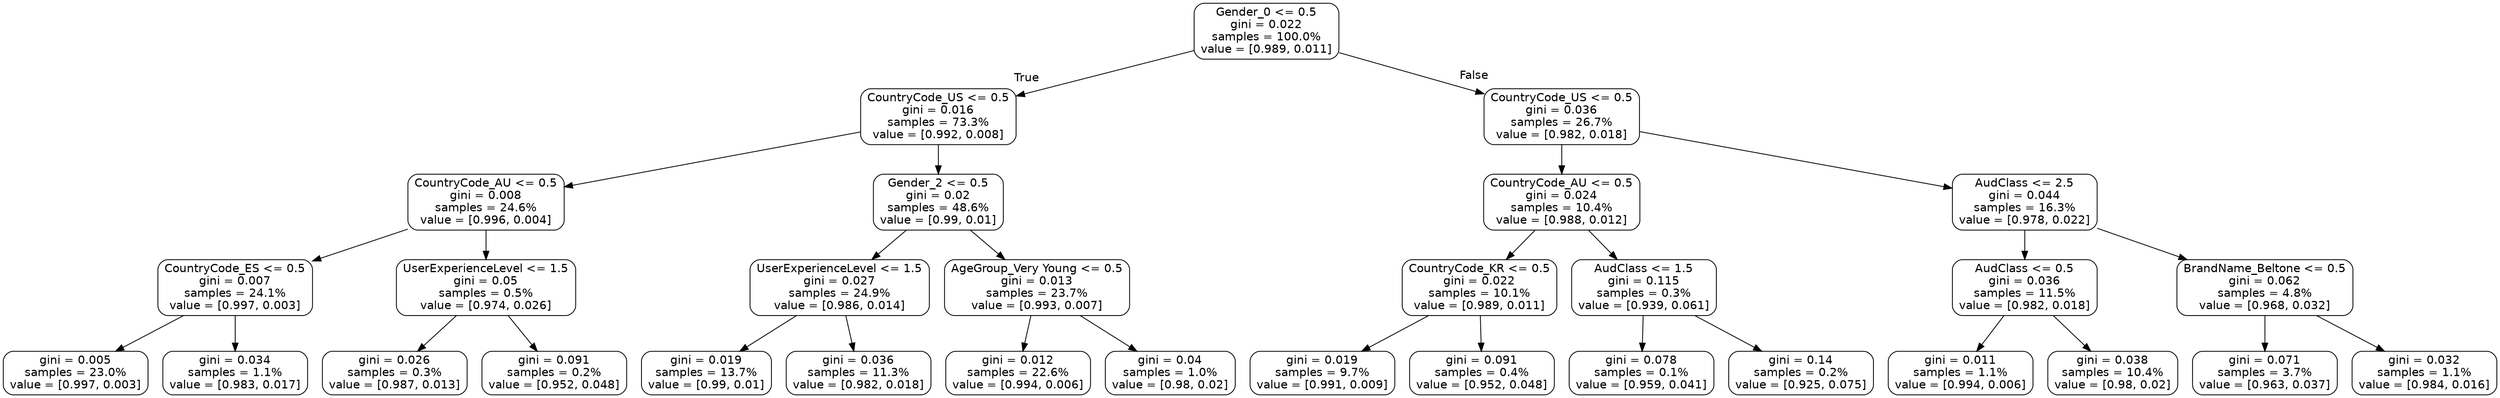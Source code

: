 digraph Tree {
node [shape=box, style="rounded", color="black", fontname=helvetica] ;
graph [ranksep=equally, splines=polyline] ;
edge [fontname=helvetica] ;
0 [label="Gender_0 <= 0.5\ngini = 0.022\nsamples = 100.0%\nvalue = [0.989, 0.011]"] ;
1 [label="CountryCode_US <= 0.5\ngini = 0.016\nsamples = 73.3%\nvalue = [0.992, 0.008]"] ;
0 -> 1 [labeldistance=2.5, labelangle=45, headlabel="True"] ;
2 [label="CountryCode_AU <= 0.5\ngini = 0.008\nsamples = 24.6%\nvalue = [0.996, 0.004]"] ;
1 -> 2 ;
3 [label="CountryCode_ES <= 0.5\ngini = 0.007\nsamples = 24.1%\nvalue = [0.997, 0.003]"] ;
2 -> 3 ;
4 [label="gini = 0.005\nsamples = 23.0%\nvalue = [0.997, 0.003]"] ;
3 -> 4 ;
5 [label="gini = 0.034\nsamples = 1.1%\nvalue = [0.983, 0.017]"] ;
3 -> 5 ;
6 [label="UserExperienceLevel <= 1.5\ngini = 0.05\nsamples = 0.5%\nvalue = [0.974, 0.026]"] ;
2 -> 6 ;
7 [label="gini = 0.026\nsamples = 0.3%\nvalue = [0.987, 0.013]"] ;
6 -> 7 ;
8 [label="gini = 0.091\nsamples = 0.2%\nvalue = [0.952, 0.048]"] ;
6 -> 8 ;
9 [label="Gender_2 <= 0.5\ngini = 0.02\nsamples = 48.6%\nvalue = [0.99, 0.01]"] ;
1 -> 9 ;
10 [label="UserExperienceLevel <= 1.5\ngini = 0.027\nsamples = 24.9%\nvalue = [0.986, 0.014]"] ;
9 -> 10 ;
11 [label="gini = 0.019\nsamples = 13.7%\nvalue = [0.99, 0.01]"] ;
10 -> 11 ;
12 [label="gini = 0.036\nsamples = 11.3%\nvalue = [0.982, 0.018]"] ;
10 -> 12 ;
13 [label="AgeGroup_Very Young <= 0.5\ngini = 0.013\nsamples = 23.7%\nvalue = [0.993, 0.007]"] ;
9 -> 13 ;
14 [label="gini = 0.012\nsamples = 22.6%\nvalue = [0.994, 0.006]"] ;
13 -> 14 ;
15 [label="gini = 0.04\nsamples = 1.0%\nvalue = [0.98, 0.02]"] ;
13 -> 15 ;
16 [label="CountryCode_US <= 0.5\ngini = 0.036\nsamples = 26.7%\nvalue = [0.982, 0.018]"] ;
0 -> 16 [labeldistance=2.5, labelangle=-45, headlabel="False"] ;
17 [label="CountryCode_AU <= 0.5\ngini = 0.024\nsamples = 10.4%\nvalue = [0.988, 0.012]"] ;
16 -> 17 ;
18 [label="CountryCode_KR <= 0.5\ngini = 0.022\nsamples = 10.1%\nvalue = [0.989, 0.011]"] ;
17 -> 18 ;
19 [label="gini = 0.019\nsamples = 9.7%\nvalue = [0.991, 0.009]"] ;
18 -> 19 ;
20 [label="gini = 0.091\nsamples = 0.4%\nvalue = [0.952, 0.048]"] ;
18 -> 20 ;
21 [label="AudClass <= 1.5\ngini = 0.115\nsamples = 0.3%\nvalue = [0.939, 0.061]"] ;
17 -> 21 ;
22 [label="gini = 0.078\nsamples = 0.1%\nvalue = [0.959, 0.041]"] ;
21 -> 22 ;
23 [label="gini = 0.14\nsamples = 0.2%\nvalue = [0.925, 0.075]"] ;
21 -> 23 ;
24 [label="AudClass <= 2.5\ngini = 0.044\nsamples = 16.3%\nvalue = [0.978, 0.022]"] ;
16 -> 24 ;
25 [label="AudClass <= 0.5\ngini = 0.036\nsamples = 11.5%\nvalue = [0.982, 0.018]"] ;
24 -> 25 ;
26 [label="gini = 0.011\nsamples = 1.1%\nvalue = [0.994, 0.006]"] ;
25 -> 26 ;
27 [label="gini = 0.038\nsamples = 10.4%\nvalue = [0.98, 0.02]"] ;
25 -> 27 ;
28 [label="BrandName_Beltone <= 0.5\ngini = 0.062\nsamples = 4.8%\nvalue = [0.968, 0.032]"] ;
24 -> 28 ;
29 [label="gini = 0.071\nsamples = 3.7%\nvalue = [0.963, 0.037]"] ;
28 -> 29 ;
30 [label="gini = 0.032\nsamples = 1.1%\nvalue = [0.984, 0.016]"] ;
28 -> 30 ;
{rank=same ; 0} ;
{rank=same ; 1; 16} ;
{rank=same ; 2; 9; 17; 24} ;
{rank=same ; 3; 6; 10; 13; 18; 21; 25; 28} ;
{rank=same ; 4; 5; 7; 8; 11; 12; 14; 15; 19; 20; 22; 23; 26; 27; 29; 30} ;
}